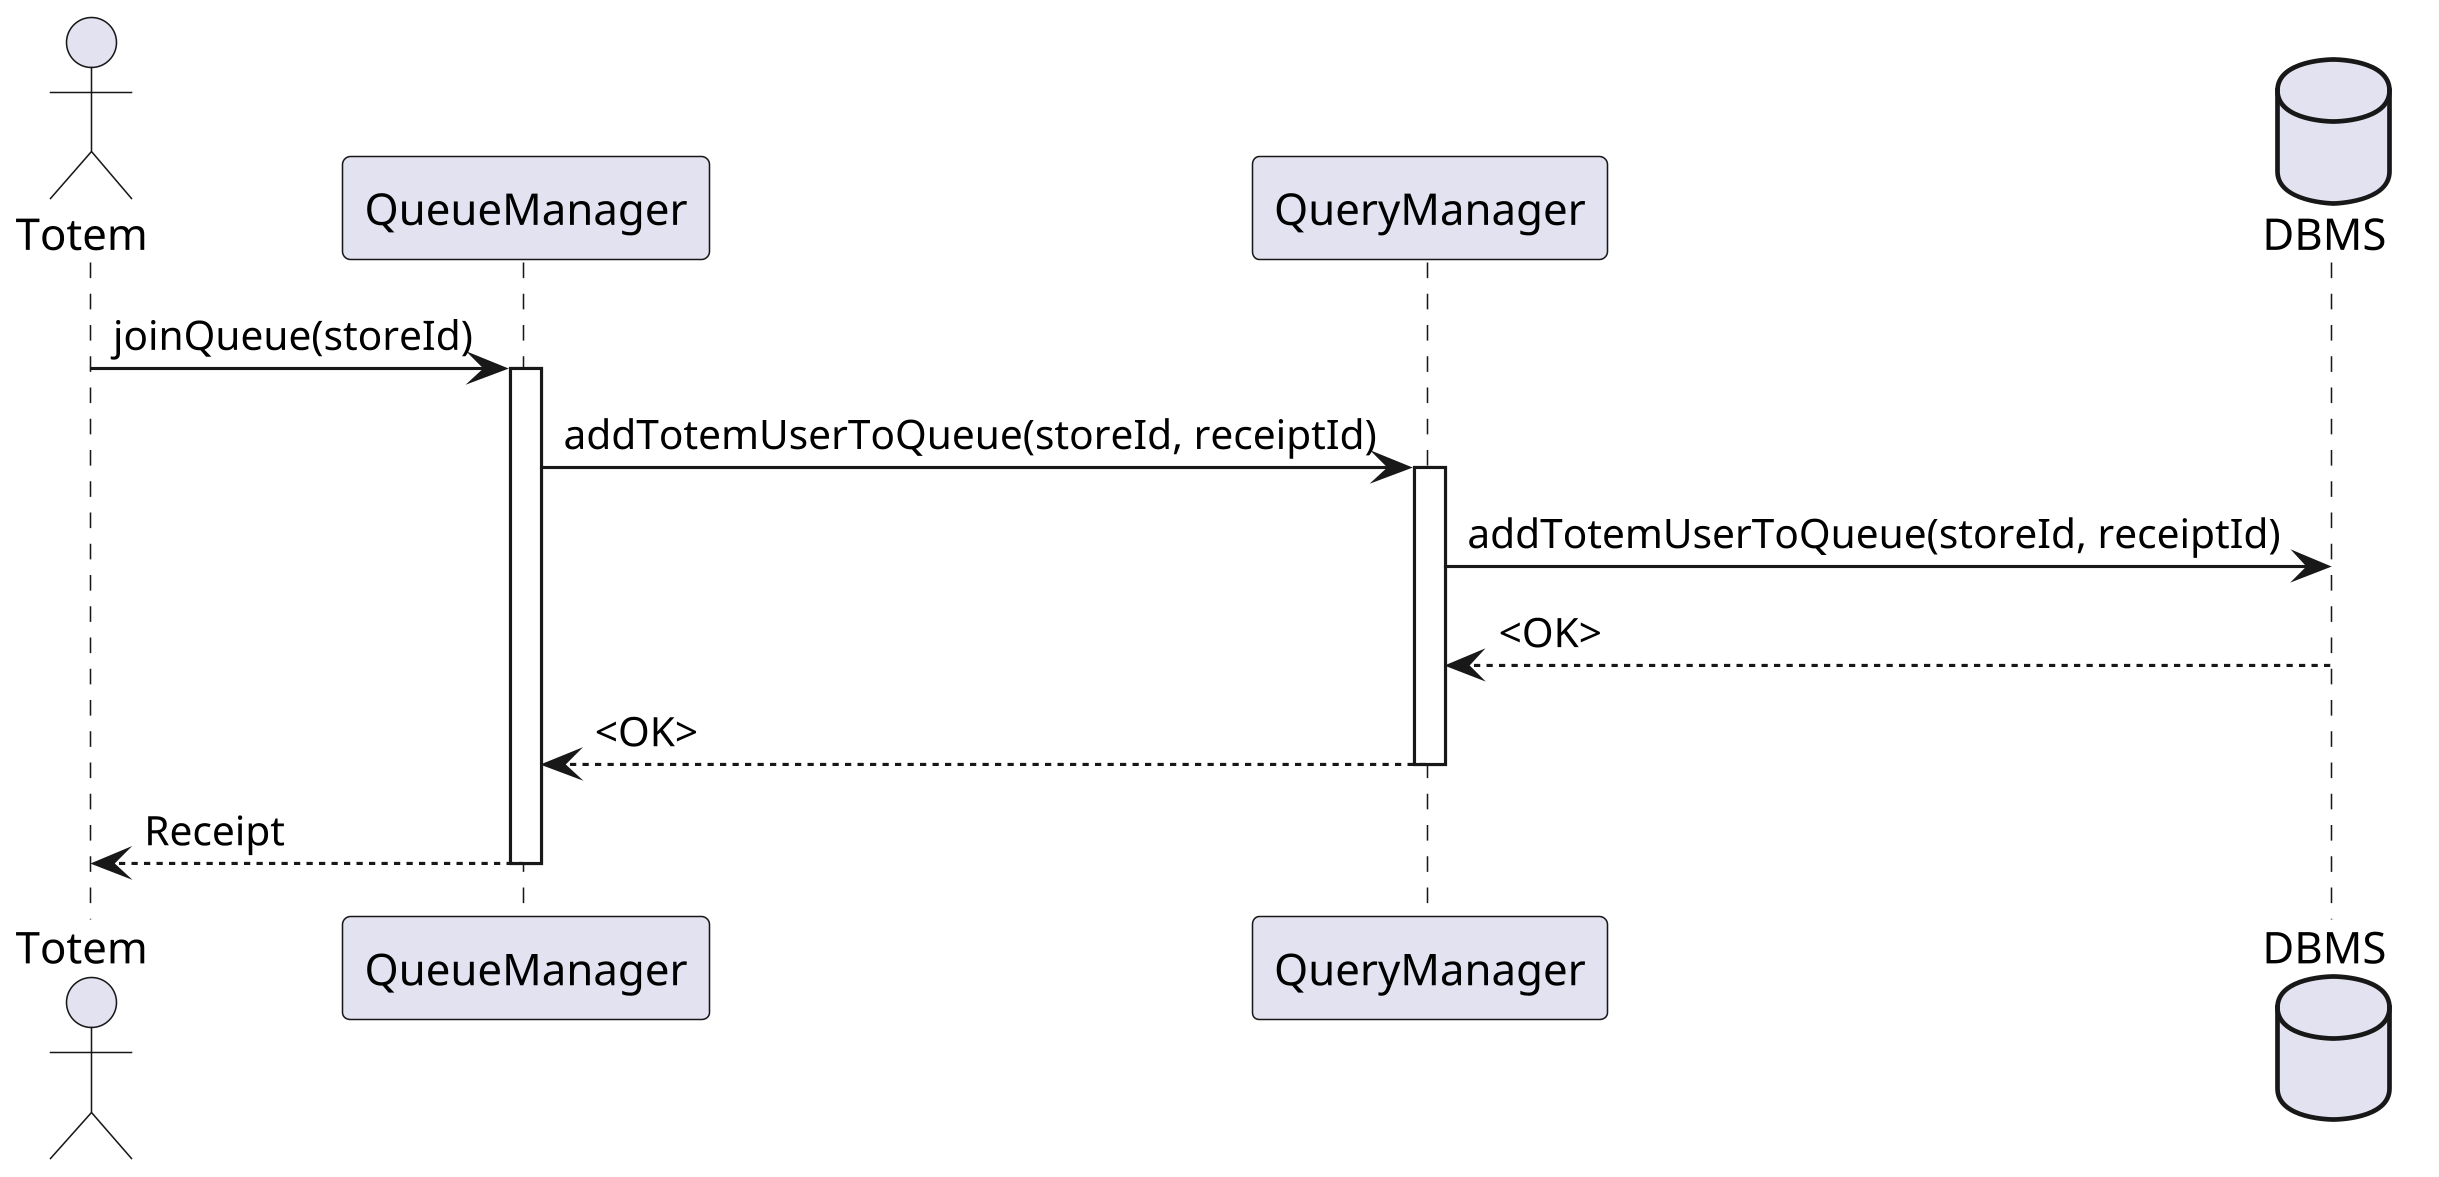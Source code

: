 @startuml seq_join_queue_totem


skinparam {
   dpi 300
}

actor Totem as a
participant QueueManager as queue
participant QueryManager as qm
database DBMS as db

a -> queue : joinQueue(storeId)
activate queue
queue -> qm : addTotemUserToQueue(storeId, receiptId)
activate qm
qm -> db : addTotemUserToQueue(storeId, receiptId)
db --> qm : <OK>
qm --> queue : <OK>
deactivate qm
queue --> a : Receipt
deactivate queue

@enduml